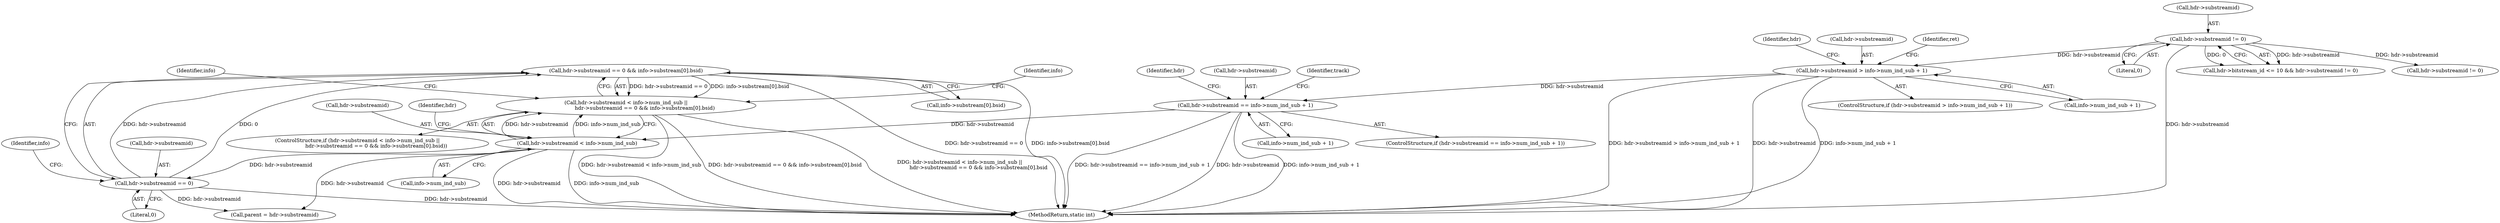 digraph "0_FFmpeg_ed22dc22216f74c75ee7901f82649e1ff725ba50@array" {
"1000273" [label="(Call,hdr->substreamid == 0 && info->substream[0].bsid)"];
"1000274" [label="(Call,hdr->substreamid == 0)"];
"1000266" [label="(Call,hdr->substreamid < info->num_ind_sub)"];
"1000244" [label="(Call,hdr->substreamid == info->num_ind_sub + 1)"];
"1000228" [label="(Call,hdr->substreamid > info->num_ind_sub + 1)"];
"1000209" [label="(Call,hdr->substreamid != 0)"];
"1000265" [label="(Call,hdr->substreamid < info->num_ind_sub ||\n                       hdr->substreamid == 0 && info->substream[0].bsid)"];
"1000274" [label="(Call,hdr->substreamid == 0)"];
"1000267" [label="(Call,hdr->substreamid)"];
"1000275" [label="(Call,hdr->substreamid)"];
"1000266" [label="(Call,hdr->substreamid < info->num_ind_sub)"];
"1000273" [label="(Call,hdr->substreamid == 0 && info->substream[0].bsid)"];
"1000276" [label="(Identifier,hdr)"];
"1000278" [label="(Literal,0)"];
"1000227" [label="(ControlStructure,if (hdr->substreamid > info->num_ind_sub + 1))"];
"1000228" [label="(Call,hdr->substreamid > info->num_ind_sub + 1)"];
"1000392" [label="(Call,parent = hdr->substreamid)"];
"1000209" [label="(Call,hdr->substreamid != 0)"];
"1000315" [label="(Identifier,info)"];
"1000296" [label="(Call,hdr->substreamid != 0)"];
"1000270" [label="(Call,info->num_ind_sub)"];
"1000289" [label="(Identifier,info)"];
"1000265" [label="(Call,hdr->substreamid < info->num_ind_sub ||\n                       hdr->substreamid == 0 && info->substream[0].bsid)"];
"1000246" [label="(Identifier,hdr)"];
"1000245" [label="(Call,hdr->substreamid)"];
"1000683" [label="(MethodReturn,static int)"];
"1000203" [label="(Call,hdr->bitstream_id <= 10 && hdr->substreamid != 0)"];
"1000213" [label="(Literal,0)"];
"1000244" [label="(Call,hdr->substreamid == info->num_ind_sub + 1)"];
"1000232" [label="(Call,info->num_ind_sub + 1)"];
"1000282" [label="(Identifier,info)"];
"1000279" [label="(Call,info->substream[0].bsid)"];
"1000243" [label="(ControlStructure,if (hdr->substreamid == info->num_ind_sub + 1))"];
"1000210" [label="(Call,hdr->substreamid)"];
"1000264" [label="(ControlStructure,if (hdr->substreamid < info->num_ind_sub ||\n                       hdr->substreamid == 0 && info->substream[0].bsid))"];
"1000256" [label="(Identifier,track)"];
"1000268" [label="(Identifier,hdr)"];
"1000229" [label="(Call,hdr->substreamid)"];
"1000248" [label="(Call,info->num_ind_sub + 1)"];
"1000239" [label="(Identifier,ret)"];
"1000273" -> "1000265"  [label="AST: "];
"1000273" -> "1000274"  [label="CFG: "];
"1000273" -> "1000279"  [label="CFG: "];
"1000274" -> "1000273"  [label="AST: "];
"1000279" -> "1000273"  [label="AST: "];
"1000265" -> "1000273"  [label="CFG: "];
"1000273" -> "1000683"  [label="DDG: hdr->substreamid == 0"];
"1000273" -> "1000683"  [label="DDG: info->substream[0].bsid"];
"1000273" -> "1000265"  [label="DDG: hdr->substreamid == 0"];
"1000273" -> "1000265"  [label="DDG: info->substream[0].bsid"];
"1000274" -> "1000273"  [label="DDG: hdr->substreamid"];
"1000274" -> "1000273"  [label="DDG: 0"];
"1000274" -> "1000278"  [label="CFG: "];
"1000275" -> "1000274"  [label="AST: "];
"1000278" -> "1000274"  [label="AST: "];
"1000282" -> "1000274"  [label="CFG: "];
"1000274" -> "1000683"  [label="DDG: hdr->substreamid"];
"1000266" -> "1000274"  [label="DDG: hdr->substreamid"];
"1000274" -> "1000392"  [label="DDG: hdr->substreamid"];
"1000266" -> "1000265"  [label="AST: "];
"1000266" -> "1000270"  [label="CFG: "];
"1000267" -> "1000266"  [label="AST: "];
"1000270" -> "1000266"  [label="AST: "];
"1000276" -> "1000266"  [label="CFG: "];
"1000265" -> "1000266"  [label="CFG: "];
"1000266" -> "1000683"  [label="DDG: hdr->substreamid"];
"1000266" -> "1000683"  [label="DDG: info->num_ind_sub"];
"1000266" -> "1000265"  [label="DDG: hdr->substreamid"];
"1000266" -> "1000265"  [label="DDG: info->num_ind_sub"];
"1000244" -> "1000266"  [label="DDG: hdr->substreamid"];
"1000266" -> "1000392"  [label="DDG: hdr->substreamid"];
"1000244" -> "1000243"  [label="AST: "];
"1000244" -> "1000248"  [label="CFG: "];
"1000245" -> "1000244"  [label="AST: "];
"1000248" -> "1000244"  [label="AST: "];
"1000256" -> "1000244"  [label="CFG: "];
"1000268" -> "1000244"  [label="CFG: "];
"1000244" -> "1000683"  [label="DDG: info->num_ind_sub + 1"];
"1000244" -> "1000683"  [label="DDG: hdr->substreamid == info->num_ind_sub + 1"];
"1000244" -> "1000683"  [label="DDG: hdr->substreamid"];
"1000228" -> "1000244"  [label="DDG: hdr->substreamid"];
"1000228" -> "1000227"  [label="AST: "];
"1000228" -> "1000232"  [label="CFG: "];
"1000229" -> "1000228"  [label="AST: "];
"1000232" -> "1000228"  [label="AST: "];
"1000239" -> "1000228"  [label="CFG: "];
"1000246" -> "1000228"  [label="CFG: "];
"1000228" -> "1000683"  [label="DDG: hdr->substreamid > info->num_ind_sub + 1"];
"1000228" -> "1000683"  [label="DDG: hdr->substreamid"];
"1000228" -> "1000683"  [label="DDG: info->num_ind_sub + 1"];
"1000209" -> "1000228"  [label="DDG: hdr->substreamid"];
"1000209" -> "1000203"  [label="AST: "];
"1000209" -> "1000213"  [label="CFG: "];
"1000210" -> "1000209"  [label="AST: "];
"1000213" -> "1000209"  [label="AST: "];
"1000203" -> "1000209"  [label="CFG: "];
"1000209" -> "1000683"  [label="DDG: hdr->substreamid"];
"1000209" -> "1000203"  [label="DDG: hdr->substreamid"];
"1000209" -> "1000203"  [label="DDG: 0"];
"1000209" -> "1000296"  [label="DDG: hdr->substreamid"];
"1000265" -> "1000264"  [label="AST: "];
"1000289" -> "1000265"  [label="CFG: "];
"1000315" -> "1000265"  [label="CFG: "];
"1000265" -> "1000683"  [label="DDG: hdr->substreamid < info->num_ind_sub ||\n                       hdr->substreamid == 0 && info->substream[0].bsid"];
"1000265" -> "1000683"  [label="DDG: hdr->substreamid < info->num_ind_sub"];
"1000265" -> "1000683"  [label="DDG: hdr->substreamid == 0 && info->substream[0].bsid"];
}

